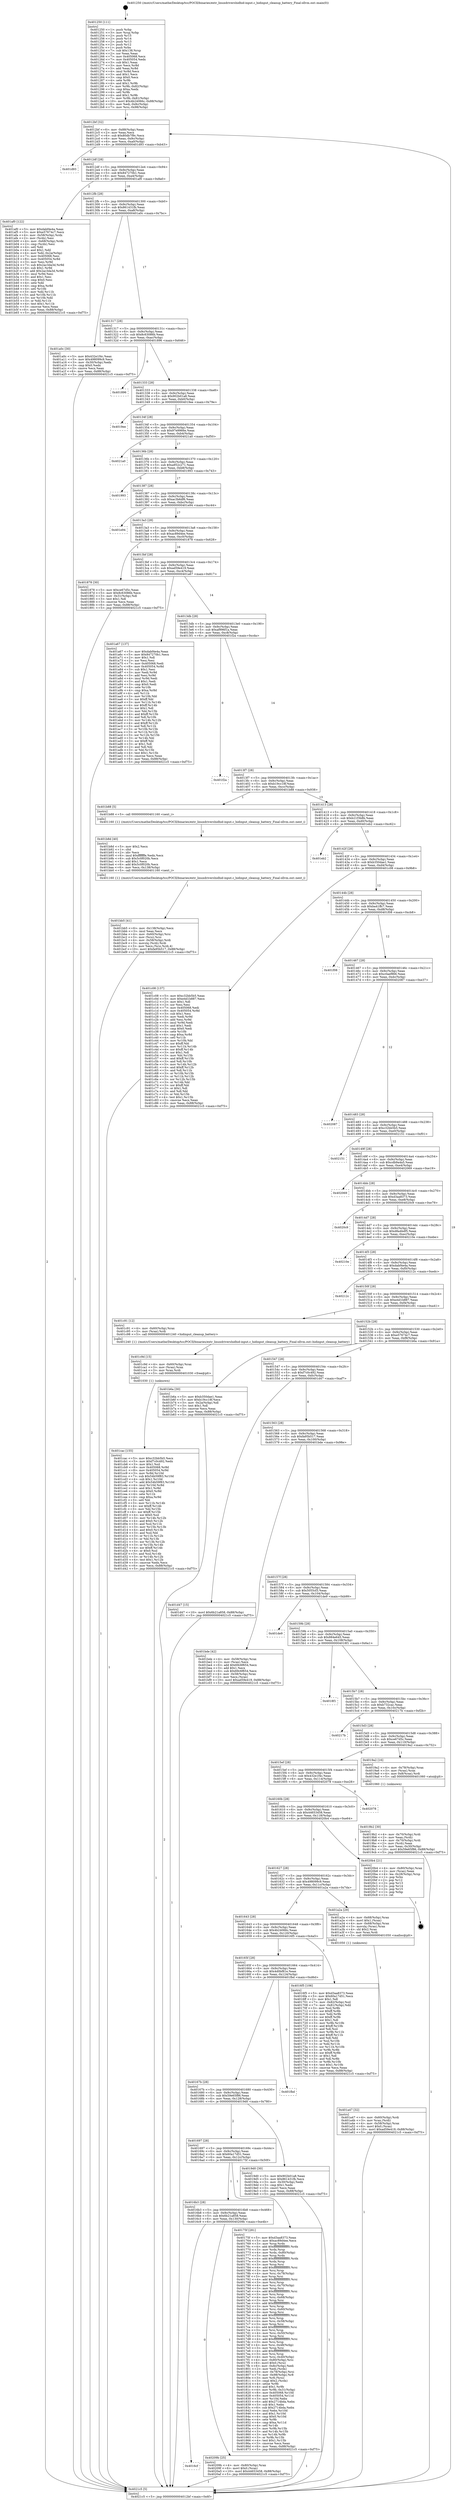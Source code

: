digraph "0x401250" {
  label = "0x401250 (/mnt/c/Users/mathe/Desktop/tcc/POCII/binaries/extr_linuxdrivershidhid-input.c_hidinput_cleanup_battery_Final-ollvm.out::main(0))"
  labelloc = "t"
  node[shape=record]

  Entry [label="",width=0.3,height=0.3,shape=circle,fillcolor=black,style=filled]
  "0x4012bf" [label="{
     0x4012bf [32]\l
     | [instrs]\l
     &nbsp;&nbsp;0x4012bf \<+6\>: mov -0x88(%rbp),%eax\l
     &nbsp;&nbsp;0x4012c5 \<+2\>: mov %eax,%ecx\l
     &nbsp;&nbsp;0x4012c7 \<+6\>: sub $0x80db7f9c,%ecx\l
     &nbsp;&nbsp;0x4012cd \<+6\>: mov %eax,-0x9c(%rbp)\l
     &nbsp;&nbsp;0x4012d3 \<+6\>: mov %ecx,-0xa0(%rbp)\l
     &nbsp;&nbsp;0x4012d9 \<+6\>: je 0000000000401d93 \<main+0xb43\>\l
  }"]
  "0x401d93" [label="{
     0x401d93\l
  }", style=dashed]
  "0x4012df" [label="{
     0x4012df [28]\l
     | [instrs]\l
     &nbsp;&nbsp;0x4012df \<+5\>: jmp 00000000004012e4 \<main+0x94\>\l
     &nbsp;&nbsp;0x4012e4 \<+6\>: mov -0x9c(%rbp),%eax\l
     &nbsp;&nbsp;0x4012ea \<+5\>: sub $0x847270b1,%eax\l
     &nbsp;&nbsp;0x4012ef \<+6\>: mov %eax,-0xa4(%rbp)\l
     &nbsp;&nbsp;0x4012f5 \<+6\>: je 0000000000401af0 \<main+0x8a0\>\l
  }"]
  Exit [label="",width=0.3,height=0.3,shape=circle,fillcolor=black,style=filled,peripheries=2]
  "0x401af0" [label="{
     0x401af0 [122]\l
     | [instrs]\l
     &nbsp;&nbsp;0x401af0 \<+5\>: mov $0xdabf4e4a,%eax\l
     &nbsp;&nbsp;0x401af5 \<+5\>: mov $0xe57674c7,%ecx\l
     &nbsp;&nbsp;0x401afa \<+4\>: mov -0x58(%rbp),%rdx\l
     &nbsp;&nbsp;0x401afe \<+2\>: mov (%rdx),%esi\l
     &nbsp;&nbsp;0x401b00 \<+4\>: mov -0x68(%rbp),%rdx\l
     &nbsp;&nbsp;0x401b04 \<+2\>: cmp (%rdx),%esi\l
     &nbsp;&nbsp;0x401b06 \<+4\>: setl %dil\l
     &nbsp;&nbsp;0x401b0a \<+4\>: and $0x1,%dil\l
     &nbsp;&nbsp;0x401b0e \<+4\>: mov %dil,-0x2a(%rbp)\l
     &nbsp;&nbsp;0x401b12 \<+7\>: mov 0x405068,%esi\l
     &nbsp;&nbsp;0x401b19 \<+8\>: mov 0x405054,%r8d\l
     &nbsp;&nbsp;0x401b21 \<+3\>: mov %esi,%r9d\l
     &nbsp;&nbsp;0x401b24 \<+7\>: sub $0x2ac3da3d,%r9d\l
     &nbsp;&nbsp;0x401b2b \<+4\>: sub $0x1,%r9d\l
     &nbsp;&nbsp;0x401b2f \<+7\>: add $0x2ac3da3d,%r9d\l
     &nbsp;&nbsp;0x401b36 \<+4\>: imul %r9d,%esi\l
     &nbsp;&nbsp;0x401b3a \<+3\>: and $0x1,%esi\l
     &nbsp;&nbsp;0x401b3d \<+3\>: cmp $0x0,%esi\l
     &nbsp;&nbsp;0x401b40 \<+4\>: sete %dil\l
     &nbsp;&nbsp;0x401b44 \<+4\>: cmp $0xa,%r8d\l
     &nbsp;&nbsp;0x401b48 \<+4\>: setl %r10b\l
     &nbsp;&nbsp;0x401b4c \<+3\>: mov %dil,%r11b\l
     &nbsp;&nbsp;0x401b4f \<+3\>: and %r10b,%r11b\l
     &nbsp;&nbsp;0x401b52 \<+3\>: xor %r10b,%dil\l
     &nbsp;&nbsp;0x401b55 \<+3\>: or %dil,%r11b\l
     &nbsp;&nbsp;0x401b58 \<+4\>: test $0x1,%r11b\l
     &nbsp;&nbsp;0x401b5c \<+3\>: cmovne %ecx,%eax\l
     &nbsp;&nbsp;0x401b5f \<+6\>: mov %eax,-0x88(%rbp)\l
     &nbsp;&nbsp;0x401b65 \<+5\>: jmp 00000000004021c5 \<main+0xf75\>\l
  }"]
  "0x4012fb" [label="{
     0x4012fb [28]\l
     | [instrs]\l
     &nbsp;&nbsp;0x4012fb \<+5\>: jmp 0000000000401300 \<main+0xb0\>\l
     &nbsp;&nbsp;0x401300 \<+6\>: mov -0x9c(%rbp),%eax\l
     &nbsp;&nbsp;0x401306 \<+5\>: sub $0x861431fb,%eax\l
     &nbsp;&nbsp;0x40130b \<+6\>: mov %eax,-0xa8(%rbp)\l
     &nbsp;&nbsp;0x401311 \<+6\>: je 0000000000401a0c \<main+0x7bc\>\l
  }"]
  "0x4016cf" [label="{
     0x4016cf\l
  }", style=dashed]
  "0x401a0c" [label="{
     0x401a0c [30]\l
     | [instrs]\l
     &nbsp;&nbsp;0x401a0c \<+5\>: mov $0x432e1f4c,%eax\l
     &nbsp;&nbsp;0x401a11 \<+5\>: mov $0x498099c9,%ecx\l
     &nbsp;&nbsp;0x401a16 \<+3\>: mov -0x30(%rbp),%edx\l
     &nbsp;&nbsp;0x401a19 \<+3\>: cmp $0x0,%edx\l
     &nbsp;&nbsp;0x401a1c \<+3\>: cmove %ecx,%eax\l
     &nbsp;&nbsp;0x401a1f \<+6\>: mov %eax,-0x88(%rbp)\l
     &nbsp;&nbsp;0x401a25 \<+5\>: jmp 00000000004021c5 \<main+0xf75\>\l
  }"]
  "0x401317" [label="{
     0x401317 [28]\l
     | [instrs]\l
     &nbsp;&nbsp;0x401317 \<+5\>: jmp 000000000040131c \<main+0xcc\>\l
     &nbsp;&nbsp;0x40131c \<+6\>: mov -0x9c(%rbp),%eax\l
     &nbsp;&nbsp;0x401322 \<+5\>: sub $0x8c63086b,%eax\l
     &nbsp;&nbsp;0x401327 \<+6\>: mov %eax,-0xac(%rbp)\l
     &nbsp;&nbsp;0x40132d \<+6\>: je 0000000000401896 \<main+0x646\>\l
  }"]
  "0x40209b" [label="{
     0x40209b [25]\l
     | [instrs]\l
     &nbsp;&nbsp;0x40209b \<+4\>: mov -0x80(%rbp),%rax\l
     &nbsp;&nbsp;0x40209f \<+6\>: movl $0x0,(%rax)\l
     &nbsp;&nbsp;0x4020a5 \<+10\>: movl $0x44653458,-0x88(%rbp)\l
     &nbsp;&nbsp;0x4020af \<+5\>: jmp 00000000004021c5 \<main+0xf75\>\l
  }"]
  "0x401896" [label="{
     0x401896\l
  }", style=dashed]
  "0x401333" [label="{
     0x401333 [28]\l
     | [instrs]\l
     &nbsp;&nbsp;0x401333 \<+5\>: jmp 0000000000401338 \<main+0xe8\>\l
     &nbsp;&nbsp;0x401338 \<+6\>: mov -0x9c(%rbp),%eax\l
     &nbsp;&nbsp;0x40133e \<+5\>: sub $0x902b01a8,%eax\l
     &nbsp;&nbsp;0x401343 \<+6\>: mov %eax,-0xb0(%rbp)\l
     &nbsp;&nbsp;0x401349 \<+6\>: je 00000000004019ee \<main+0x79e\>\l
  }"]
  "0x401cac" [label="{
     0x401cac [155]\l
     | [instrs]\l
     &nbsp;&nbsp;0x401cac \<+5\>: mov $0xc32bb5b5,%ecx\l
     &nbsp;&nbsp;0x401cb1 \<+5\>: mov $0xf7c0c492,%edx\l
     &nbsp;&nbsp;0x401cb6 \<+3\>: mov $0x1,%sil\l
     &nbsp;&nbsp;0x401cb9 \<+8\>: mov 0x405068,%r8d\l
     &nbsp;&nbsp;0x401cc1 \<+8\>: mov 0x405054,%r9d\l
     &nbsp;&nbsp;0x401cc9 \<+3\>: mov %r8d,%r10d\l
     &nbsp;&nbsp;0x401ccc \<+7\>: sub $0x54b59f83,%r10d\l
     &nbsp;&nbsp;0x401cd3 \<+4\>: sub $0x1,%r10d\l
     &nbsp;&nbsp;0x401cd7 \<+7\>: add $0x54b59f83,%r10d\l
     &nbsp;&nbsp;0x401cde \<+4\>: imul %r10d,%r8d\l
     &nbsp;&nbsp;0x401ce2 \<+4\>: and $0x1,%r8d\l
     &nbsp;&nbsp;0x401ce6 \<+4\>: cmp $0x0,%r8d\l
     &nbsp;&nbsp;0x401cea \<+4\>: sete %r11b\l
     &nbsp;&nbsp;0x401cee \<+4\>: cmp $0xa,%r9d\l
     &nbsp;&nbsp;0x401cf2 \<+3\>: setl %bl\l
     &nbsp;&nbsp;0x401cf5 \<+3\>: mov %r11b,%r14b\l
     &nbsp;&nbsp;0x401cf8 \<+4\>: xor $0xff,%r14b\l
     &nbsp;&nbsp;0x401cfc \<+3\>: mov %bl,%r15b\l
     &nbsp;&nbsp;0x401cff \<+4\>: xor $0xff,%r15b\l
     &nbsp;&nbsp;0x401d03 \<+4\>: xor $0x0,%sil\l
     &nbsp;&nbsp;0x401d07 \<+3\>: mov %r14b,%r12b\l
     &nbsp;&nbsp;0x401d0a \<+4\>: and $0x0,%r12b\l
     &nbsp;&nbsp;0x401d0e \<+3\>: and %sil,%r11b\l
     &nbsp;&nbsp;0x401d11 \<+3\>: mov %r15b,%r13b\l
     &nbsp;&nbsp;0x401d14 \<+4\>: and $0x0,%r13b\l
     &nbsp;&nbsp;0x401d18 \<+3\>: and %sil,%bl\l
     &nbsp;&nbsp;0x401d1b \<+3\>: or %r11b,%r12b\l
     &nbsp;&nbsp;0x401d1e \<+3\>: or %bl,%r13b\l
     &nbsp;&nbsp;0x401d21 \<+3\>: xor %r13b,%r12b\l
     &nbsp;&nbsp;0x401d24 \<+3\>: or %r15b,%r14b\l
     &nbsp;&nbsp;0x401d27 \<+4\>: xor $0xff,%r14b\l
     &nbsp;&nbsp;0x401d2b \<+4\>: or $0x0,%sil\l
     &nbsp;&nbsp;0x401d2f \<+3\>: and %sil,%r14b\l
     &nbsp;&nbsp;0x401d32 \<+3\>: or %r14b,%r12b\l
     &nbsp;&nbsp;0x401d35 \<+4\>: test $0x1,%r12b\l
     &nbsp;&nbsp;0x401d39 \<+3\>: cmovne %edx,%ecx\l
     &nbsp;&nbsp;0x401d3c \<+6\>: mov %ecx,-0x88(%rbp)\l
     &nbsp;&nbsp;0x401d42 \<+5\>: jmp 00000000004021c5 \<main+0xf75\>\l
  }"]
  "0x4019ee" [label="{
     0x4019ee\l
  }", style=dashed]
  "0x40134f" [label="{
     0x40134f [28]\l
     | [instrs]\l
     &nbsp;&nbsp;0x40134f \<+5\>: jmp 0000000000401354 \<main+0x104\>\l
     &nbsp;&nbsp;0x401354 \<+6\>: mov -0x9c(%rbp),%eax\l
     &nbsp;&nbsp;0x40135a \<+5\>: sub $0x97e9966e,%eax\l
     &nbsp;&nbsp;0x40135f \<+6\>: mov %eax,-0xb4(%rbp)\l
     &nbsp;&nbsp;0x401365 \<+6\>: je 00000000004021a0 \<main+0xf50\>\l
  }"]
  "0x401c9d" [label="{
     0x401c9d [15]\l
     | [instrs]\l
     &nbsp;&nbsp;0x401c9d \<+4\>: mov -0x60(%rbp),%rax\l
     &nbsp;&nbsp;0x401ca1 \<+3\>: mov (%rax),%rax\l
     &nbsp;&nbsp;0x401ca4 \<+3\>: mov %rax,%rdi\l
     &nbsp;&nbsp;0x401ca7 \<+5\>: call 0000000000401030 \<free@plt\>\l
     | [calls]\l
     &nbsp;&nbsp;0x401030 \{1\} (unknown)\l
  }"]
  "0x4021a0" [label="{
     0x4021a0\l
  }", style=dashed]
  "0x40136b" [label="{
     0x40136b [28]\l
     | [instrs]\l
     &nbsp;&nbsp;0x40136b \<+5\>: jmp 0000000000401370 \<main+0x120\>\l
     &nbsp;&nbsp;0x401370 \<+6\>: mov -0x9c(%rbp),%eax\l
     &nbsp;&nbsp;0x401376 \<+5\>: sub $0xa952c271,%eax\l
     &nbsp;&nbsp;0x40137b \<+6\>: mov %eax,-0xb8(%rbp)\l
     &nbsp;&nbsp;0x401381 \<+6\>: je 0000000000401993 \<main+0x743\>\l
  }"]
  "0x401bb5" [label="{
     0x401bb5 [41]\l
     | [instrs]\l
     &nbsp;&nbsp;0x401bb5 \<+6\>: mov -0x138(%rbp),%ecx\l
     &nbsp;&nbsp;0x401bbb \<+3\>: imul %eax,%ecx\l
     &nbsp;&nbsp;0x401bbe \<+4\>: mov -0x60(%rbp),%rsi\l
     &nbsp;&nbsp;0x401bc2 \<+3\>: mov (%rsi),%rsi\l
     &nbsp;&nbsp;0x401bc5 \<+4\>: mov -0x58(%rbp),%rdi\l
     &nbsp;&nbsp;0x401bc9 \<+3\>: movslq (%rdi),%rdi\l
     &nbsp;&nbsp;0x401bcc \<+3\>: mov %ecx,(%rsi,%rdi,4)\l
     &nbsp;&nbsp;0x401bcf \<+10\>: movl $0xfa95b517,-0x88(%rbp)\l
     &nbsp;&nbsp;0x401bd9 \<+5\>: jmp 00000000004021c5 \<main+0xf75\>\l
  }"]
  "0x401993" [label="{
     0x401993\l
  }", style=dashed]
  "0x401387" [label="{
     0x401387 [28]\l
     | [instrs]\l
     &nbsp;&nbsp;0x401387 \<+5\>: jmp 000000000040138c \<main+0x13c\>\l
     &nbsp;&nbsp;0x40138c \<+6\>: mov -0x9c(%rbp),%eax\l
     &nbsp;&nbsp;0x401392 \<+5\>: sub $0xac3b6df6,%eax\l
     &nbsp;&nbsp;0x401397 \<+6\>: mov %eax,-0xbc(%rbp)\l
     &nbsp;&nbsp;0x40139d \<+6\>: je 0000000000401e94 \<main+0xc44\>\l
  }"]
  "0x401b8d" [label="{
     0x401b8d [40]\l
     | [instrs]\l
     &nbsp;&nbsp;0x401b8d \<+5\>: mov $0x2,%ecx\l
     &nbsp;&nbsp;0x401b92 \<+1\>: cltd\l
     &nbsp;&nbsp;0x401b93 \<+2\>: idiv %ecx\l
     &nbsp;&nbsp;0x401b95 \<+6\>: imul $0xfffffffe,%edx,%ecx\l
     &nbsp;&nbsp;0x401b9b \<+6\>: sub $0x5c0f020b,%ecx\l
     &nbsp;&nbsp;0x401ba1 \<+3\>: add $0x1,%ecx\l
     &nbsp;&nbsp;0x401ba4 \<+6\>: add $0x5c0f020b,%ecx\l
     &nbsp;&nbsp;0x401baa \<+6\>: mov %ecx,-0x138(%rbp)\l
     &nbsp;&nbsp;0x401bb0 \<+5\>: call 0000000000401160 \<next_i\>\l
     | [calls]\l
     &nbsp;&nbsp;0x401160 \{1\} (/mnt/c/Users/mathe/Desktop/tcc/POCII/binaries/extr_linuxdrivershidhid-input.c_hidinput_cleanup_battery_Final-ollvm.out::next_i)\l
  }"]
  "0x401e94" [label="{
     0x401e94\l
  }", style=dashed]
  "0x4013a3" [label="{
     0x4013a3 [28]\l
     | [instrs]\l
     &nbsp;&nbsp;0x4013a3 \<+5\>: jmp 00000000004013a8 \<main+0x158\>\l
     &nbsp;&nbsp;0x4013a8 \<+6\>: mov -0x9c(%rbp),%eax\l
     &nbsp;&nbsp;0x4013ae \<+5\>: sub $0xac89d4ee,%eax\l
     &nbsp;&nbsp;0x4013b3 \<+6\>: mov %eax,-0xc0(%rbp)\l
     &nbsp;&nbsp;0x4013b9 \<+6\>: je 0000000000401878 \<main+0x628\>\l
  }"]
  "0x401a47" [label="{
     0x401a47 [32]\l
     | [instrs]\l
     &nbsp;&nbsp;0x401a47 \<+4\>: mov -0x60(%rbp),%rdi\l
     &nbsp;&nbsp;0x401a4b \<+3\>: mov %rax,(%rdi)\l
     &nbsp;&nbsp;0x401a4e \<+4\>: mov -0x58(%rbp),%rax\l
     &nbsp;&nbsp;0x401a52 \<+6\>: movl $0x0,(%rax)\l
     &nbsp;&nbsp;0x401a58 \<+10\>: movl $0xad59e419,-0x88(%rbp)\l
     &nbsp;&nbsp;0x401a62 \<+5\>: jmp 00000000004021c5 \<main+0xf75\>\l
  }"]
  "0x401878" [label="{
     0x401878 [30]\l
     | [instrs]\l
     &nbsp;&nbsp;0x401878 \<+5\>: mov $0xce67d5c,%eax\l
     &nbsp;&nbsp;0x40187d \<+5\>: mov $0x8c63086b,%ecx\l
     &nbsp;&nbsp;0x401882 \<+3\>: mov -0x31(%rbp),%dl\l
     &nbsp;&nbsp;0x401885 \<+3\>: test $0x1,%dl\l
     &nbsp;&nbsp;0x401888 \<+3\>: cmovne %ecx,%eax\l
     &nbsp;&nbsp;0x40188b \<+6\>: mov %eax,-0x88(%rbp)\l
     &nbsp;&nbsp;0x401891 \<+5\>: jmp 00000000004021c5 \<main+0xf75\>\l
  }"]
  "0x4013bf" [label="{
     0x4013bf [28]\l
     | [instrs]\l
     &nbsp;&nbsp;0x4013bf \<+5\>: jmp 00000000004013c4 \<main+0x174\>\l
     &nbsp;&nbsp;0x4013c4 \<+6\>: mov -0x9c(%rbp),%eax\l
     &nbsp;&nbsp;0x4013ca \<+5\>: sub $0xad59e419,%eax\l
     &nbsp;&nbsp;0x4013cf \<+6\>: mov %eax,-0xc4(%rbp)\l
     &nbsp;&nbsp;0x4013d5 \<+6\>: je 0000000000401a67 \<main+0x817\>\l
  }"]
  "0x4019b2" [label="{
     0x4019b2 [30]\l
     | [instrs]\l
     &nbsp;&nbsp;0x4019b2 \<+4\>: mov -0x70(%rbp),%rdi\l
     &nbsp;&nbsp;0x4019b6 \<+2\>: mov %eax,(%rdi)\l
     &nbsp;&nbsp;0x4019b8 \<+4\>: mov -0x70(%rbp),%rdi\l
     &nbsp;&nbsp;0x4019bc \<+2\>: mov (%rdi),%eax\l
     &nbsp;&nbsp;0x4019be \<+3\>: mov %eax,-0x30(%rbp)\l
     &nbsp;&nbsp;0x4019c1 \<+10\>: movl $0x59e65f86,-0x88(%rbp)\l
     &nbsp;&nbsp;0x4019cb \<+5\>: jmp 00000000004021c5 \<main+0xf75\>\l
  }"]
  "0x401a67" [label="{
     0x401a67 [137]\l
     | [instrs]\l
     &nbsp;&nbsp;0x401a67 \<+5\>: mov $0xdabf4e4a,%eax\l
     &nbsp;&nbsp;0x401a6c \<+5\>: mov $0x847270b1,%ecx\l
     &nbsp;&nbsp;0x401a71 \<+2\>: mov $0x1,%dl\l
     &nbsp;&nbsp;0x401a73 \<+2\>: xor %esi,%esi\l
     &nbsp;&nbsp;0x401a75 \<+7\>: mov 0x405068,%edi\l
     &nbsp;&nbsp;0x401a7c \<+8\>: mov 0x405054,%r8d\l
     &nbsp;&nbsp;0x401a84 \<+3\>: sub $0x1,%esi\l
     &nbsp;&nbsp;0x401a87 \<+3\>: mov %edi,%r9d\l
     &nbsp;&nbsp;0x401a8a \<+3\>: add %esi,%r9d\l
     &nbsp;&nbsp;0x401a8d \<+4\>: imul %r9d,%edi\l
     &nbsp;&nbsp;0x401a91 \<+3\>: and $0x1,%edi\l
     &nbsp;&nbsp;0x401a94 \<+3\>: cmp $0x0,%edi\l
     &nbsp;&nbsp;0x401a97 \<+4\>: sete %r10b\l
     &nbsp;&nbsp;0x401a9b \<+4\>: cmp $0xa,%r8d\l
     &nbsp;&nbsp;0x401a9f \<+4\>: setl %r11b\l
     &nbsp;&nbsp;0x401aa3 \<+3\>: mov %r10b,%bl\l
     &nbsp;&nbsp;0x401aa6 \<+3\>: xor $0xff,%bl\l
     &nbsp;&nbsp;0x401aa9 \<+3\>: mov %r11b,%r14b\l
     &nbsp;&nbsp;0x401aac \<+4\>: xor $0xff,%r14b\l
     &nbsp;&nbsp;0x401ab0 \<+3\>: xor $0x1,%dl\l
     &nbsp;&nbsp;0x401ab3 \<+3\>: mov %bl,%r15b\l
     &nbsp;&nbsp;0x401ab6 \<+4\>: and $0xff,%r15b\l
     &nbsp;&nbsp;0x401aba \<+3\>: and %dl,%r10b\l
     &nbsp;&nbsp;0x401abd \<+3\>: mov %r14b,%r12b\l
     &nbsp;&nbsp;0x401ac0 \<+4\>: and $0xff,%r12b\l
     &nbsp;&nbsp;0x401ac4 \<+3\>: and %dl,%r11b\l
     &nbsp;&nbsp;0x401ac7 \<+3\>: or %r10b,%r15b\l
     &nbsp;&nbsp;0x401aca \<+3\>: or %r11b,%r12b\l
     &nbsp;&nbsp;0x401acd \<+3\>: xor %r12b,%r15b\l
     &nbsp;&nbsp;0x401ad0 \<+3\>: or %r14b,%bl\l
     &nbsp;&nbsp;0x401ad3 \<+3\>: xor $0xff,%bl\l
     &nbsp;&nbsp;0x401ad6 \<+3\>: or $0x1,%dl\l
     &nbsp;&nbsp;0x401ad9 \<+2\>: and %dl,%bl\l
     &nbsp;&nbsp;0x401adb \<+3\>: or %bl,%r15b\l
     &nbsp;&nbsp;0x401ade \<+4\>: test $0x1,%r15b\l
     &nbsp;&nbsp;0x401ae2 \<+3\>: cmovne %ecx,%eax\l
     &nbsp;&nbsp;0x401ae5 \<+6\>: mov %eax,-0x88(%rbp)\l
     &nbsp;&nbsp;0x401aeb \<+5\>: jmp 00000000004021c5 \<main+0xf75\>\l
  }"]
  "0x4013db" [label="{
     0x4013db [28]\l
     | [instrs]\l
     &nbsp;&nbsp;0x4013db \<+5\>: jmp 00000000004013e0 \<main+0x190\>\l
     &nbsp;&nbsp;0x4013e0 \<+6\>: mov -0x9c(%rbp),%eax\l
     &nbsp;&nbsp;0x4013e6 \<+5\>: sub $0xaf996f1a,%eax\l
     &nbsp;&nbsp;0x4013eb \<+6\>: mov %eax,-0xc8(%rbp)\l
     &nbsp;&nbsp;0x4013f1 \<+6\>: je 0000000000401f2a \<main+0xcda\>\l
  }"]
  "0x4016b3" [label="{
     0x4016b3 [28]\l
     | [instrs]\l
     &nbsp;&nbsp;0x4016b3 \<+5\>: jmp 00000000004016b8 \<main+0x468\>\l
     &nbsp;&nbsp;0x4016b8 \<+6\>: mov -0x9c(%rbp),%eax\l
     &nbsp;&nbsp;0x4016be \<+5\>: sub $0x6b21a858,%eax\l
     &nbsp;&nbsp;0x4016c3 \<+6\>: mov %eax,-0x130(%rbp)\l
     &nbsp;&nbsp;0x4016c9 \<+6\>: je 000000000040209b \<main+0xe4b\>\l
  }"]
  "0x401f2a" [label="{
     0x401f2a\l
  }", style=dashed]
  "0x4013f7" [label="{
     0x4013f7 [28]\l
     | [instrs]\l
     &nbsp;&nbsp;0x4013f7 \<+5\>: jmp 00000000004013fc \<main+0x1ac\>\l
     &nbsp;&nbsp;0x4013fc \<+6\>: mov -0x9c(%rbp),%eax\l
     &nbsp;&nbsp;0x401402 \<+5\>: sub $0xb19cc18f,%eax\l
     &nbsp;&nbsp;0x401407 \<+6\>: mov %eax,-0xcc(%rbp)\l
     &nbsp;&nbsp;0x40140d \<+6\>: je 0000000000401b88 \<main+0x938\>\l
  }"]
  "0x40175f" [label="{
     0x40175f [281]\l
     | [instrs]\l
     &nbsp;&nbsp;0x40175f \<+5\>: mov $0xd3aa8373,%eax\l
     &nbsp;&nbsp;0x401764 \<+5\>: mov $0xac89d4ee,%ecx\l
     &nbsp;&nbsp;0x401769 \<+3\>: mov %rsp,%rdx\l
     &nbsp;&nbsp;0x40176c \<+4\>: add $0xfffffffffffffff0,%rdx\l
     &nbsp;&nbsp;0x401770 \<+3\>: mov %rdx,%rsp\l
     &nbsp;&nbsp;0x401773 \<+4\>: mov %rdx,-0x80(%rbp)\l
     &nbsp;&nbsp;0x401777 \<+3\>: mov %rsp,%rdx\l
     &nbsp;&nbsp;0x40177a \<+4\>: add $0xfffffffffffffff0,%rdx\l
     &nbsp;&nbsp;0x40177e \<+3\>: mov %rdx,%rsp\l
     &nbsp;&nbsp;0x401781 \<+3\>: mov %rsp,%rsi\l
     &nbsp;&nbsp;0x401784 \<+4\>: add $0xfffffffffffffff0,%rsi\l
     &nbsp;&nbsp;0x401788 \<+3\>: mov %rsi,%rsp\l
     &nbsp;&nbsp;0x40178b \<+4\>: mov %rsi,-0x78(%rbp)\l
     &nbsp;&nbsp;0x40178f \<+3\>: mov %rsp,%rsi\l
     &nbsp;&nbsp;0x401792 \<+4\>: add $0xfffffffffffffff0,%rsi\l
     &nbsp;&nbsp;0x401796 \<+3\>: mov %rsi,%rsp\l
     &nbsp;&nbsp;0x401799 \<+4\>: mov %rsi,-0x70(%rbp)\l
     &nbsp;&nbsp;0x40179d \<+3\>: mov %rsp,%rsi\l
     &nbsp;&nbsp;0x4017a0 \<+4\>: add $0xfffffffffffffff0,%rsi\l
     &nbsp;&nbsp;0x4017a4 \<+3\>: mov %rsi,%rsp\l
     &nbsp;&nbsp;0x4017a7 \<+4\>: mov %rsi,-0x68(%rbp)\l
     &nbsp;&nbsp;0x4017ab \<+3\>: mov %rsp,%rsi\l
     &nbsp;&nbsp;0x4017ae \<+4\>: add $0xfffffffffffffff0,%rsi\l
     &nbsp;&nbsp;0x4017b2 \<+3\>: mov %rsi,%rsp\l
     &nbsp;&nbsp;0x4017b5 \<+4\>: mov %rsi,-0x60(%rbp)\l
     &nbsp;&nbsp;0x4017b9 \<+3\>: mov %rsp,%rsi\l
     &nbsp;&nbsp;0x4017bc \<+4\>: add $0xfffffffffffffff0,%rsi\l
     &nbsp;&nbsp;0x4017c0 \<+3\>: mov %rsi,%rsp\l
     &nbsp;&nbsp;0x4017c3 \<+4\>: mov %rsi,-0x58(%rbp)\l
     &nbsp;&nbsp;0x4017c7 \<+3\>: mov %rsp,%rsi\l
     &nbsp;&nbsp;0x4017ca \<+4\>: add $0xfffffffffffffff0,%rsi\l
     &nbsp;&nbsp;0x4017ce \<+3\>: mov %rsi,%rsp\l
     &nbsp;&nbsp;0x4017d1 \<+4\>: mov %rsi,-0x50(%rbp)\l
     &nbsp;&nbsp;0x4017d5 \<+3\>: mov %rsp,%rsi\l
     &nbsp;&nbsp;0x4017d8 \<+4\>: add $0xfffffffffffffff0,%rsi\l
     &nbsp;&nbsp;0x4017dc \<+3\>: mov %rsi,%rsp\l
     &nbsp;&nbsp;0x4017df \<+4\>: mov %rsi,-0x48(%rbp)\l
     &nbsp;&nbsp;0x4017e3 \<+3\>: mov %rsp,%rsi\l
     &nbsp;&nbsp;0x4017e6 \<+4\>: add $0xfffffffffffffff0,%rsi\l
     &nbsp;&nbsp;0x4017ea \<+3\>: mov %rsi,%rsp\l
     &nbsp;&nbsp;0x4017ed \<+4\>: mov %rsi,-0x40(%rbp)\l
     &nbsp;&nbsp;0x4017f1 \<+4\>: mov -0x80(%rbp),%rsi\l
     &nbsp;&nbsp;0x4017f5 \<+6\>: movl $0x0,(%rsi)\l
     &nbsp;&nbsp;0x4017fb \<+6\>: mov -0x8c(%rbp),%edi\l
     &nbsp;&nbsp;0x401801 \<+2\>: mov %edi,(%rdx)\l
     &nbsp;&nbsp;0x401803 \<+4\>: mov -0x78(%rbp),%rsi\l
     &nbsp;&nbsp;0x401807 \<+7\>: mov -0x98(%rbp),%r8\l
     &nbsp;&nbsp;0x40180e \<+3\>: mov %r8,(%rsi)\l
     &nbsp;&nbsp;0x401811 \<+3\>: cmpl $0x2,(%rdx)\l
     &nbsp;&nbsp;0x401814 \<+4\>: setne %r9b\l
     &nbsp;&nbsp;0x401818 \<+4\>: and $0x1,%r9b\l
     &nbsp;&nbsp;0x40181c \<+4\>: mov %r9b,-0x31(%rbp)\l
     &nbsp;&nbsp;0x401820 \<+8\>: mov 0x405068,%r10d\l
     &nbsp;&nbsp;0x401828 \<+8\>: mov 0x405054,%r11d\l
     &nbsp;&nbsp;0x401830 \<+3\>: mov %r10d,%ebx\l
     &nbsp;&nbsp;0x401833 \<+6\>: add $0x2714bda,%ebx\l
     &nbsp;&nbsp;0x401839 \<+3\>: sub $0x1,%ebx\l
     &nbsp;&nbsp;0x40183c \<+6\>: sub $0x2714bda,%ebx\l
     &nbsp;&nbsp;0x401842 \<+4\>: imul %ebx,%r10d\l
     &nbsp;&nbsp;0x401846 \<+4\>: and $0x1,%r10d\l
     &nbsp;&nbsp;0x40184a \<+4\>: cmp $0x0,%r10d\l
     &nbsp;&nbsp;0x40184e \<+4\>: sete %r9b\l
     &nbsp;&nbsp;0x401852 \<+4\>: cmp $0xa,%r11d\l
     &nbsp;&nbsp;0x401856 \<+4\>: setl %r14b\l
     &nbsp;&nbsp;0x40185a \<+3\>: mov %r9b,%r15b\l
     &nbsp;&nbsp;0x40185d \<+3\>: and %r14b,%r15b\l
     &nbsp;&nbsp;0x401860 \<+3\>: xor %r14b,%r9b\l
     &nbsp;&nbsp;0x401863 \<+3\>: or %r9b,%r15b\l
     &nbsp;&nbsp;0x401866 \<+4\>: test $0x1,%r15b\l
     &nbsp;&nbsp;0x40186a \<+3\>: cmovne %ecx,%eax\l
     &nbsp;&nbsp;0x40186d \<+6\>: mov %eax,-0x88(%rbp)\l
     &nbsp;&nbsp;0x401873 \<+5\>: jmp 00000000004021c5 \<main+0xf75\>\l
  }"]
  "0x401b88" [label="{
     0x401b88 [5]\l
     | [instrs]\l
     &nbsp;&nbsp;0x401b88 \<+5\>: call 0000000000401160 \<next_i\>\l
     | [calls]\l
     &nbsp;&nbsp;0x401160 \{1\} (/mnt/c/Users/mathe/Desktop/tcc/POCII/binaries/extr_linuxdrivershidhid-input.c_hidinput_cleanup_battery_Final-ollvm.out::next_i)\l
  }"]
  "0x401413" [label="{
     0x401413 [28]\l
     | [instrs]\l
     &nbsp;&nbsp;0x401413 \<+5\>: jmp 0000000000401418 \<main+0x1c8\>\l
     &nbsp;&nbsp;0x401418 \<+6\>: mov -0x9c(%rbp),%eax\l
     &nbsp;&nbsp;0x40141e \<+5\>: sub $0xb21f3b8b,%eax\l
     &nbsp;&nbsp;0x401423 \<+6\>: mov %eax,-0xd0(%rbp)\l
     &nbsp;&nbsp;0x401429 \<+6\>: je 0000000000401eb2 \<main+0xc62\>\l
  }"]
  "0x401697" [label="{
     0x401697 [28]\l
     | [instrs]\l
     &nbsp;&nbsp;0x401697 \<+5\>: jmp 000000000040169c \<main+0x44c\>\l
     &nbsp;&nbsp;0x40169c \<+6\>: mov -0x9c(%rbp),%eax\l
     &nbsp;&nbsp;0x4016a2 \<+5\>: sub $0x60a17d51,%eax\l
     &nbsp;&nbsp;0x4016a7 \<+6\>: mov %eax,-0x12c(%rbp)\l
     &nbsp;&nbsp;0x4016ad \<+6\>: je 000000000040175f \<main+0x50f\>\l
  }"]
  "0x401eb2" [label="{
     0x401eb2\l
  }", style=dashed]
  "0x40142f" [label="{
     0x40142f [28]\l
     | [instrs]\l
     &nbsp;&nbsp;0x40142f \<+5\>: jmp 0000000000401434 \<main+0x1e4\>\l
     &nbsp;&nbsp;0x401434 \<+6\>: mov -0x9c(%rbp),%eax\l
     &nbsp;&nbsp;0x40143a \<+5\>: sub $0xb350dae1,%eax\l
     &nbsp;&nbsp;0x40143f \<+6\>: mov %eax,-0xd4(%rbp)\l
     &nbsp;&nbsp;0x401445 \<+6\>: je 0000000000401c08 \<main+0x9b8\>\l
  }"]
  "0x4019d0" [label="{
     0x4019d0 [30]\l
     | [instrs]\l
     &nbsp;&nbsp;0x4019d0 \<+5\>: mov $0x902b01a8,%eax\l
     &nbsp;&nbsp;0x4019d5 \<+5\>: mov $0x861431fb,%ecx\l
     &nbsp;&nbsp;0x4019da \<+3\>: mov -0x30(%rbp),%edx\l
     &nbsp;&nbsp;0x4019dd \<+3\>: cmp $0x1,%edx\l
     &nbsp;&nbsp;0x4019e0 \<+3\>: cmovl %ecx,%eax\l
     &nbsp;&nbsp;0x4019e3 \<+6\>: mov %eax,-0x88(%rbp)\l
     &nbsp;&nbsp;0x4019e9 \<+5\>: jmp 00000000004021c5 \<main+0xf75\>\l
  }"]
  "0x401c08" [label="{
     0x401c08 [137]\l
     | [instrs]\l
     &nbsp;&nbsp;0x401c08 \<+5\>: mov $0xc32bb5b5,%eax\l
     &nbsp;&nbsp;0x401c0d \<+5\>: mov $0xe4d1b887,%ecx\l
     &nbsp;&nbsp;0x401c12 \<+2\>: mov $0x1,%dl\l
     &nbsp;&nbsp;0x401c14 \<+2\>: xor %esi,%esi\l
     &nbsp;&nbsp;0x401c16 \<+7\>: mov 0x405068,%edi\l
     &nbsp;&nbsp;0x401c1d \<+8\>: mov 0x405054,%r8d\l
     &nbsp;&nbsp;0x401c25 \<+3\>: sub $0x1,%esi\l
     &nbsp;&nbsp;0x401c28 \<+3\>: mov %edi,%r9d\l
     &nbsp;&nbsp;0x401c2b \<+3\>: add %esi,%r9d\l
     &nbsp;&nbsp;0x401c2e \<+4\>: imul %r9d,%edi\l
     &nbsp;&nbsp;0x401c32 \<+3\>: and $0x1,%edi\l
     &nbsp;&nbsp;0x401c35 \<+3\>: cmp $0x0,%edi\l
     &nbsp;&nbsp;0x401c38 \<+4\>: sete %r10b\l
     &nbsp;&nbsp;0x401c3c \<+4\>: cmp $0xa,%r8d\l
     &nbsp;&nbsp;0x401c40 \<+4\>: setl %r11b\l
     &nbsp;&nbsp;0x401c44 \<+3\>: mov %r10b,%bl\l
     &nbsp;&nbsp;0x401c47 \<+3\>: xor $0xff,%bl\l
     &nbsp;&nbsp;0x401c4a \<+3\>: mov %r11b,%r14b\l
     &nbsp;&nbsp;0x401c4d \<+4\>: xor $0xff,%r14b\l
     &nbsp;&nbsp;0x401c51 \<+3\>: xor $0x1,%dl\l
     &nbsp;&nbsp;0x401c54 \<+3\>: mov %bl,%r15b\l
     &nbsp;&nbsp;0x401c57 \<+4\>: and $0xff,%r15b\l
     &nbsp;&nbsp;0x401c5b \<+3\>: and %dl,%r10b\l
     &nbsp;&nbsp;0x401c5e \<+3\>: mov %r14b,%r12b\l
     &nbsp;&nbsp;0x401c61 \<+4\>: and $0xff,%r12b\l
     &nbsp;&nbsp;0x401c65 \<+3\>: and %dl,%r11b\l
     &nbsp;&nbsp;0x401c68 \<+3\>: or %r10b,%r15b\l
     &nbsp;&nbsp;0x401c6b \<+3\>: or %r11b,%r12b\l
     &nbsp;&nbsp;0x401c6e \<+3\>: xor %r12b,%r15b\l
     &nbsp;&nbsp;0x401c71 \<+3\>: or %r14b,%bl\l
     &nbsp;&nbsp;0x401c74 \<+3\>: xor $0xff,%bl\l
     &nbsp;&nbsp;0x401c77 \<+3\>: or $0x1,%dl\l
     &nbsp;&nbsp;0x401c7a \<+2\>: and %dl,%bl\l
     &nbsp;&nbsp;0x401c7c \<+3\>: or %bl,%r15b\l
     &nbsp;&nbsp;0x401c7f \<+4\>: test $0x1,%r15b\l
     &nbsp;&nbsp;0x401c83 \<+3\>: cmovne %ecx,%eax\l
     &nbsp;&nbsp;0x401c86 \<+6\>: mov %eax,-0x88(%rbp)\l
     &nbsp;&nbsp;0x401c8c \<+5\>: jmp 00000000004021c5 \<main+0xf75\>\l
  }"]
  "0x40144b" [label="{
     0x40144b [28]\l
     | [instrs]\l
     &nbsp;&nbsp;0x40144b \<+5\>: jmp 0000000000401450 \<main+0x200\>\l
     &nbsp;&nbsp;0x401450 \<+6\>: mov -0x9c(%rbp),%eax\l
     &nbsp;&nbsp;0x401456 \<+5\>: sub $0xba41ffc7,%eax\l
     &nbsp;&nbsp;0x40145b \<+6\>: mov %eax,-0xd8(%rbp)\l
     &nbsp;&nbsp;0x401461 \<+6\>: je 0000000000401f08 \<main+0xcb8\>\l
  }"]
  "0x40167b" [label="{
     0x40167b [28]\l
     | [instrs]\l
     &nbsp;&nbsp;0x40167b \<+5\>: jmp 0000000000401680 \<main+0x430\>\l
     &nbsp;&nbsp;0x401680 \<+6\>: mov -0x9c(%rbp),%eax\l
     &nbsp;&nbsp;0x401686 \<+5\>: sub $0x59e65f86,%eax\l
     &nbsp;&nbsp;0x40168b \<+6\>: mov %eax,-0x128(%rbp)\l
     &nbsp;&nbsp;0x401691 \<+6\>: je 00000000004019d0 \<main+0x780\>\l
  }"]
  "0x401f08" [label="{
     0x401f08\l
  }", style=dashed]
  "0x401467" [label="{
     0x401467 [28]\l
     | [instrs]\l
     &nbsp;&nbsp;0x401467 \<+5\>: jmp 000000000040146c \<main+0x21c\>\l
     &nbsp;&nbsp;0x40146c \<+6\>: mov -0x9c(%rbp),%eax\l
     &nbsp;&nbsp;0x401472 \<+5\>: sub $0xc0aef866,%eax\l
     &nbsp;&nbsp;0x401477 \<+6\>: mov %eax,-0xdc(%rbp)\l
     &nbsp;&nbsp;0x40147d \<+6\>: je 0000000000402087 \<main+0xe37\>\l
  }"]
  "0x401fbd" [label="{
     0x401fbd\l
  }", style=dashed]
  "0x402087" [label="{
     0x402087\l
  }", style=dashed]
  "0x401483" [label="{
     0x401483 [28]\l
     | [instrs]\l
     &nbsp;&nbsp;0x401483 \<+5\>: jmp 0000000000401488 \<main+0x238\>\l
     &nbsp;&nbsp;0x401488 \<+6\>: mov -0x9c(%rbp),%eax\l
     &nbsp;&nbsp;0x40148e \<+5\>: sub $0xc32bb5b5,%eax\l
     &nbsp;&nbsp;0x401493 \<+6\>: mov %eax,-0xe0(%rbp)\l
     &nbsp;&nbsp;0x401499 \<+6\>: je 0000000000402151 \<main+0xf01\>\l
  }"]
  "0x401250" [label="{
     0x401250 [111]\l
     | [instrs]\l
     &nbsp;&nbsp;0x401250 \<+1\>: push %rbp\l
     &nbsp;&nbsp;0x401251 \<+3\>: mov %rsp,%rbp\l
     &nbsp;&nbsp;0x401254 \<+2\>: push %r15\l
     &nbsp;&nbsp;0x401256 \<+2\>: push %r14\l
     &nbsp;&nbsp;0x401258 \<+2\>: push %r13\l
     &nbsp;&nbsp;0x40125a \<+2\>: push %r12\l
     &nbsp;&nbsp;0x40125c \<+1\>: push %rbx\l
     &nbsp;&nbsp;0x40125d \<+7\>: sub $0x138,%rsp\l
     &nbsp;&nbsp;0x401264 \<+2\>: xor %eax,%eax\l
     &nbsp;&nbsp;0x401266 \<+7\>: mov 0x405068,%ecx\l
     &nbsp;&nbsp;0x40126d \<+7\>: mov 0x405054,%edx\l
     &nbsp;&nbsp;0x401274 \<+3\>: sub $0x1,%eax\l
     &nbsp;&nbsp;0x401277 \<+3\>: mov %ecx,%r8d\l
     &nbsp;&nbsp;0x40127a \<+3\>: add %eax,%r8d\l
     &nbsp;&nbsp;0x40127d \<+4\>: imul %r8d,%ecx\l
     &nbsp;&nbsp;0x401281 \<+3\>: and $0x1,%ecx\l
     &nbsp;&nbsp;0x401284 \<+3\>: cmp $0x0,%ecx\l
     &nbsp;&nbsp;0x401287 \<+4\>: sete %r9b\l
     &nbsp;&nbsp;0x40128b \<+4\>: and $0x1,%r9b\l
     &nbsp;&nbsp;0x40128f \<+7\>: mov %r9b,-0x82(%rbp)\l
     &nbsp;&nbsp;0x401296 \<+3\>: cmp $0xa,%edx\l
     &nbsp;&nbsp;0x401299 \<+4\>: setl %r9b\l
     &nbsp;&nbsp;0x40129d \<+4\>: and $0x1,%r9b\l
     &nbsp;&nbsp;0x4012a1 \<+7\>: mov %r9b,-0x81(%rbp)\l
     &nbsp;&nbsp;0x4012a8 \<+10\>: movl $0x4b24066c,-0x88(%rbp)\l
     &nbsp;&nbsp;0x4012b2 \<+6\>: mov %edi,-0x8c(%rbp)\l
     &nbsp;&nbsp;0x4012b8 \<+7\>: mov %rsi,-0x98(%rbp)\l
  }"]
  "0x402151" [label="{
     0x402151\l
  }", style=dashed]
  "0x40149f" [label="{
     0x40149f [28]\l
     | [instrs]\l
     &nbsp;&nbsp;0x40149f \<+5\>: jmp 00000000004014a4 \<main+0x254\>\l
     &nbsp;&nbsp;0x4014a4 \<+6\>: mov -0x9c(%rbp),%eax\l
     &nbsp;&nbsp;0x4014aa \<+5\>: sub $0xcdb9a4a5,%eax\l
     &nbsp;&nbsp;0x4014af \<+6\>: mov %eax,-0xe4(%rbp)\l
     &nbsp;&nbsp;0x4014b5 \<+6\>: je 0000000000402069 \<main+0xe19\>\l
  }"]
  "0x4021c5" [label="{
     0x4021c5 [5]\l
     | [instrs]\l
     &nbsp;&nbsp;0x4021c5 \<+5\>: jmp 00000000004012bf \<main+0x6f\>\l
  }"]
  "0x402069" [label="{
     0x402069\l
  }", style=dashed]
  "0x4014bb" [label="{
     0x4014bb [28]\l
     | [instrs]\l
     &nbsp;&nbsp;0x4014bb \<+5\>: jmp 00000000004014c0 \<main+0x270\>\l
     &nbsp;&nbsp;0x4014c0 \<+6\>: mov -0x9c(%rbp),%eax\l
     &nbsp;&nbsp;0x4014c6 \<+5\>: sub $0xd3aa8373,%eax\l
     &nbsp;&nbsp;0x4014cb \<+6\>: mov %eax,-0xe8(%rbp)\l
     &nbsp;&nbsp;0x4014d1 \<+6\>: je 00000000004020c9 \<main+0xe79\>\l
  }"]
  "0x40165f" [label="{
     0x40165f [28]\l
     | [instrs]\l
     &nbsp;&nbsp;0x40165f \<+5\>: jmp 0000000000401664 \<main+0x414\>\l
     &nbsp;&nbsp;0x401664 \<+6\>: mov -0x9c(%rbp),%eax\l
     &nbsp;&nbsp;0x40166a \<+5\>: sub $0x4d0bf81e,%eax\l
     &nbsp;&nbsp;0x40166f \<+6\>: mov %eax,-0x124(%rbp)\l
     &nbsp;&nbsp;0x401675 \<+6\>: je 0000000000401fbd \<main+0xd6d\>\l
  }"]
  "0x4020c9" [label="{
     0x4020c9\l
  }", style=dashed]
  "0x4014d7" [label="{
     0x4014d7 [28]\l
     | [instrs]\l
     &nbsp;&nbsp;0x4014d7 \<+5\>: jmp 00000000004014dc \<main+0x28c\>\l
     &nbsp;&nbsp;0x4014dc \<+6\>: mov -0x9c(%rbp),%eax\l
     &nbsp;&nbsp;0x4014e2 \<+5\>: sub $0xd8a4bdf5,%eax\l
     &nbsp;&nbsp;0x4014e7 \<+6\>: mov %eax,-0xec(%rbp)\l
     &nbsp;&nbsp;0x4014ed \<+6\>: je 000000000040210e \<main+0xebe\>\l
  }"]
  "0x4016f5" [label="{
     0x4016f5 [106]\l
     | [instrs]\l
     &nbsp;&nbsp;0x4016f5 \<+5\>: mov $0xd3aa8373,%eax\l
     &nbsp;&nbsp;0x4016fa \<+5\>: mov $0x60a17d51,%ecx\l
     &nbsp;&nbsp;0x4016ff \<+2\>: mov $0x1,%dl\l
     &nbsp;&nbsp;0x401701 \<+7\>: mov -0x82(%rbp),%sil\l
     &nbsp;&nbsp;0x401708 \<+7\>: mov -0x81(%rbp),%dil\l
     &nbsp;&nbsp;0x40170f \<+3\>: mov %sil,%r8b\l
     &nbsp;&nbsp;0x401712 \<+4\>: xor $0xff,%r8b\l
     &nbsp;&nbsp;0x401716 \<+3\>: mov %dil,%r9b\l
     &nbsp;&nbsp;0x401719 \<+4\>: xor $0xff,%r9b\l
     &nbsp;&nbsp;0x40171d \<+3\>: xor $0x1,%dl\l
     &nbsp;&nbsp;0x401720 \<+3\>: mov %r8b,%r10b\l
     &nbsp;&nbsp;0x401723 \<+4\>: and $0xff,%r10b\l
     &nbsp;&nbsp;0x401727 \<+3\>: and %dl,%sil\l
     &nbsp;&nbsp;0x40172a \<+3\>: mov %r9b,%r11b\l
     &nbsp;&nbsp;0x40172d \<+4\>: and $0xff,%r11b\l
     &nbsp;&nbsp;0x401731 \<+3\>: and %dl,%dil\l
     &nbsp;&nbsp;0x401734 \<+3\>: or %sil,%r10b\l
     &nbsp;&nbsp;0x401737 \<+3\>: or %dil,%r11b\l
     &nbsp;&nbsp;0x40173a \<+3\>: xor %r11b,%r10b\l
     &nbsp;&nbsp;0x40173d \<+3\>: or %r9b,%r8b\l
     &nbsp;&nbsp;0x401740 \<+4\>: xor $0xff,%r8b\l
     &nbsp;&nbsp;0x401744 \<+3\>: or $0x1,%dl\l
     &nbsp;&nbsp;0x401747 \<+3\>: and %dl,%r8b\l
     &nbsp;&nbsp;0x40174a \<+3\>: or %r8b,%r10b\l
     &nbsp;&nbsp;0x40174d \<+4\>: test $0x1,%r10b\l
     &nbsp;&nbsp;0x401751 \<+3\>: cmovne %ecx,%eax\l
     &nbsp;&nbsp;0x401754 \<+6\>: mov %eax,-0x88(%rbp)\l
     &nbsp;&nbsp;0x40175a \<+5\>: jmp 00000000004021c5 \<main+0xf75\>\l
  }"]
  "0x40210e" [label="{
     0x40210e\l
  }", style=dashed]
  "0x4014f3" [label="{
     0x4014f3 [28]\l
     | [instrs]\l
     &nbsp;&nbsp;0x4014f3 \<+5\>: jmp 00000000004014f8 \<main+0x2a8\>\l
     &nbsp;&nbsp;0x4014f8 \<+6\>: mov -0x9c(%rbp),%eax\l
     &nbsp;&nbsp;0x4014fe \<+5\>: sub $0xdabf4e4a,%eax\l
     &nbsp;&nbsp;0x401503 \<+6\>: mov %eax,-0xf0(%rbp)\l
     &nbsp;&nbsp;0x401509 \<+6\>: je 000000000040212c \<main+0xedc\>\l
  }"]
  "0x401643" [label="{
     0x401643 [28]\l
     | [instrs]\l
     &nbsp;&nbsp;0x401643 \<+5\>: jmp 0000000000401648 \<main+0x3f8\>\l
     &nbsp;&nbsp;0x401648 \<+6\>: mov -0x9c(%rbp),%eax\l
     &nbsp;&nbsp;0x40164e \<+5\>: sub $0x4b24066c,%eax\l
     &nbsp;&nbsp;0x401653 \<+6\>: mov %eax,-0x120(%rbp)\l
     &nbsp;&nbsp;0x401659 \<+6\>: je 00000000004016f5 \<main+0x4a5\>\l
  }"]
  "0x40212c" [label="{
     0x40212c\l
  }", style=dashed]
  "0x40150f" [label="{
     0x40150f [28]\l
     | [instrs]\l
     &nbsp;&nbsp;0x40150f \<+5\>: jmp 0000000000401514 \<main+0x2c4\>\l
     &nbsp;&nbsp;0x401514 \<+6\>: mov -0x9c(%rbp),%eax\l
     &nbsp;&nbsp;0x40151a \<+5\>: sub $0xe4d1b887,%eax\l
     &nbsp;&nbsp;0x40151f \<+6\>: mov %eax,-0xf4(%rbp)\l
     &nbsp;&nbsp;0x401525 \<+6\>: je 0000000000401c91 \<main+0xa41\>\l
  }"]
  "0x401a2a" [label="{
     0x401a2a [29]\l
     | [instrs]\l
     &nbsp;&nbsp;0x401a2a \<+4\>: mov -0x68(%rbp),%rax\l
     &nbsp;&nbsp;0x401a2e \<+6\>: movl $0x1,(%rax)\l
     &nbsp;&nbsp;0x401a34 \<+4\>: mov -0x68(%rbp),%rax\l
     &nbsp;&nbsp;0x401a38 \<+3\>: movslq (%rax),%rax\l
     &nbsp;&nbsp;0x401a3b \<+4\>: shl $0x2,%rax\l
     &nbsp;&nbsp;0x401a3f \<+3\>: mov %rax,%rdi\l
     &nbsp;&nbsp;0x401a42 \<+5\>: call 0000000000401050 \<malloc@plt\>\l
     | [calls]\l
     &nbsp;&nbsp;0x401050 \{1\} (unknown)\l
  }"]
  "0x401c91" [label="{
     0x401c91 [12]\l
     | [instrs]\l
     &nbsp;&nbsp;0x401c91 \<+4\>: mov -0x60(%rbp),%rax\l
     &nbsp;&nbsp;0x401c95 \<+3\>: mov (%rax),%rdi\l
     &nbsp;&nbsp;0x401c98 \<+5\>: call 0000000000401240 \<hidinput_cleanup_battery\>\l
     | [calls]\l
     &nbsp;&nbsp;0x401240 \{1\} (/mnt/c/Users/mathe/Desktop/tcc/POCII/binaries/extr_linuxdrivershidhid-input.c_hidinput_cleanup_battery_Final-ollvm.out::hidinput_cleanup_battery)\l
  }"]
  "0x40152b" [label="{
     0x40152b [28]\l
     | [instrs]\l
     &nbsp;&nbsp;0x40152b \<+5\>: jmp 0000000000401530 \<main+0x2e0\>\l
     &nbsp;&nbsp;0x401530 \<+6\>: mov -0x9c(%rbp),%eax\l
     &nbsp;&nbsp;0x401536 \<+5\>: sub $0xe57674c7,%eax\l
     &nbsp;&nbsp;0x40153b \<+6\>: mov %eax,-0xf8(%rbp)\l
     &nbsp;&nbsp;0x401541 \<+6\>: je 0000000000401b6a \<main+0x91a\>\l
  }"]
  "0x401627" [label="{
     0x401627 [28]\l
     | [instrs]\l
     &nbsp;&nbsp;0x401627 \<+5\>: jmp 000000000040162c \<main+0x3dc\>\l
     &nbsp;&nbsp;0x40162c \<+6\>: mov -0x9c(%rbp),%eax\l
     &nbsp;&nbsp;0x401632 \<+5\>: sub $0x498099c9,%eax\l
     &nbsp;&nbsp;0x401637 \<+6\>: mov %eax,-0x11c(%rbp)\l
     &nbsp;&nbsp;0x40163d \<+6\>: je 0000000000401a2a \<main+0x7da\>\l
  }"]
  "0x401b6a" [label="{
     0x401b6a [30]\l
     | [instrs]\l
     &nbsp;&nbsp;0x401b6a \<+5\>: mov $0xb350dae1,%eax\l
     &nbsp;&nbsp;0x401b6f \<+5\>: mov $0xb19cc18f,%ecx\l
     &nbsp;&nbsp;0x401b74 \<+3\>: mov -0x2a(%rbp),%dl\l
     &nbsp;&nbsp;0x401b77 \<+3\>: test $0x1,%dl\l
     &nbsp;&nbsp;0x401b7a \<+3\>: cmovne %ecx,%eax\l
     &nbsp;&nbsp;0x401b7d \<+6\>: mov %eax,-0x88(%rbp)\l
     &nbsp;&nbsp;0x401b83 \<+5\>: jmp 00000000004021c5 \<main+0xf75\>\l
  }"]
  "0x401547" [label="{
     0x401547 [28]\l
     | [instrs]\l
     &nbsp;&nbsp;0x401547 \<+5\>: jmp 000000000040154c \<main+0x2fc\>\l
     &nbsp;&nbsp;0x40154c \<+6\>: mov -0x9c(%rbp),%eax\l
     &nbsp;&nbsp;0x401552 \<+5\>: sub $0xf7c0c492,%eax\l
     &nbsp;&nbsp;0x401557 \<+6\>: mov %eax,-0xfc(%rbp)\l
     &nbsp;&nbsp;0x40155d \<+6\>: je 0000000000401d47 \<main+0xaf7\>\l
  }"]
  "0x4020b4" [label="{
     0x4020b4 [21]\l
     | [instrs]\l
     &nbsp;&nbsp;0x4020b4 \<+4\>: mov -0x80(%rbp),%rax\l
     &nbsp;&nbsp;0x4020b8 \<+2\>: mov (%rax),%eax\l
     &nbsp;&nbsp;0x4020ba \<+4\>: lea -0x28(%rbp),%rsp\l
     &nbsp;&nbsp;0x4020be \<+1\>: pop %rbx\l
     &nbsp;&nbsp;0x4020bf \<+2\>: pop %r12\l
     &nbsp;&nbsp;0x4020c1 \<+2\>: pop %r13\l
     &nbsp;&nbsp;0x4020c3 \<+2\>: pop %r14\l
     &nbsp;&nbsp;0x4020c5 \<+2\>: pop %r15\l
     &nbsp;&nbsp;0x4020c7 \<+1\>: pop %rbp\l
     &nbsp;&nbsp;0x4020c8 \<+1\>: ret\l
  }"]
  "0x401d47" [label="{
     0x401d47 [15]\l
     | [instrs]\l
     &nbsp;&nbsp;0x401d47 \<+10\>: movl $0x6b21a858,-0x88(%rbp)\l
     &nbsp;&nbsp;0x401d51 \<+5\>: jmp 00000000004021c5 \<main+0xf75\>\l
  }"]
  "0x401563" [label="{
     0x401563 [28]\l
     | [instrs]\l
     &nbsp;&nbsp;0x401563 \<+5\>: jmp 0000000000401568 \<main+0x318\>\l
     &nbsp;&nbsp;0x401568 \<+6\>: mov -0x9c(%rbp),%eax\l
     &nbsp;&nbsp;0x40156e \<+5\>: sub $0xfa95b517,%eax\l
     &nbsp;&nbsp;0x401573 \<+6\>: mov %eax,-0x100(%rbp)\l
     &nbsp;&nbsp;0x401579 \<+6\>: je 0000000000401bde \<main+0x98e\>\l
  }"]
  "0x40160b" [label="{
     0x40160b [28]\l
     | [instrs]\l
     &nbsp;&nbsp;0x40160b \<+5\>: jmp 0000000000401610 \<main+0x3c0\>\l
     &nbsp;&nbsp;0x401610 \<+6\>: mov -0x9c(%rbp),%eax\l
     &nbsp;&nbsp;0x401616 \<+5\>: sub $0x44653458,%eax\l
     &nbsp;&nbsp;0x40161b \<+6\>: mov %eax,-0x118(%rbp)\l
     &nbsp;&nbsp;0x401621 \<+6\>: je 00000000004020b4 \<main+0xe64\>\l
  }"]
  "0x401bde" [label="{
     0x401bde [42]\l
     | [instrs]\l
     &nbsp;&nbsp;0x401bde \<+4\>: mov -0x58(%rbp),%rax\l
     &nbsp;&nbsp;0x401be2 \<+2\>: mov (%rax),%ecx\l
     &nbsp;&nbsp;0x401be4 \<+6\>: add $0x69c6f654,%ecx\l
     &nbsp;&nbsp;0x401bea \<+3\>: add $0x1,%ecx\l
     &nbsp;&nbsp;0x401bed \<+6\>: sub $0x69c6f654,%ecx\l
     &nbsp;&nbsp;0x401bf3 \<+4\>: mov -0x58(%rbp),%rax\l
     &nbsp;&nbsp;0x401bf7 \<+2\>: mov %ecx,(%rax)\l
     &nbsp;&nbsp;0x401bf9 \<+10\>: movl $0xad59e419,-0x88(%rbp)\l
     &nbsp;&nbsp;0x401c03 \<+5\>: jmp 00000000004021c5 \<main+0xf75\>\l
  }"]
  "0x40157f" [label="{
     0x40157f [28]\l
     | [instrs]\l
     &nbsp;&nbsp;0x40157f \<+5\>: jmp 0000000000401584 \<main+0x334\>\l
     &nbsp;&nbsp;0x401584 \<+6\>: mov -0x9c(%rbp),%eax\l
     &nbsp;&nbsp;0x40158a \<+5\>: sub $0x5055cf3,%eax\l
     &nbsp;&nbsp;0x40158f \<+6\>: mov %eax,-0x104(%rbp)\l
     &nbsp;&nbsp;0x401595 \<+6\>: je 0000000000401de9 \<main+0xb99\>\l
  }"]
  "0x402078" [label="{
     0x402078\l
  }", style=dashed]
  "0x401de9" [label="{
     0x401de9\l
  }", style=dashed]
  "0x40159b" [label="{
     0x40159b [28]\l
     | [instrs]\l
     &nbsp;&nbsp;0x40159b \<+5\>: jmp 00000000004015a0 \<main+0x350\>\l
     &nbsp;&nbsp;0x4015a0 \<+6\>: mov -0x9c(%rbp),%eax\l
     &nbsp;&nbsp;0x4015a6 \<+5\>: sub $0x884e645,%eax\l
     &nbsp;&nbsp;0x4015ab \<+6\>: mov %eax,-0x108(%rbp)\l
     &nbsp;&nbsp;0x4015b1 \<+6\>: je 00000000004018f1 \<main+0x6a1\>\l
  }"]
  "0x4015ef" [label="{
     0x4015ef [28]\l
     | [instrs]\l
     &nbsp;&nbsp;0x4015ef \<+5\>: jmp 00000000004015f4 \<main+0x3a4\>\l
     &nbsp;&nbsp;0x4015f4 \<+6\>: mov -0x9c(%rbp),%eax\l
     &nbsp;&nbsp;0x4015fa \<+5\>: sub $0x432e1f4c,%eax\l
     &nbsp;&nbsp;0x4015ff \<+6\>: mov %eax,-0x114(%rbp)\l
     &nbsp;&nbsp;0x401605 \<+6\>: je 0000000000402078 \<main+0xe28\>\l
  }"]
  "0x4018f1" [label="{
     0x4018f1\l
  }", style=dashed]
  "0x4015b7" [label="{
     0x4015b7 [28]\l
     | [instrs]\l
     &nbsp;&nbsp;0x4015b7 \<+5\>: jmp 00000000004015bc \<main+0x36c\>\l
     &nbsp;&nbsp;0x4015bc \<+6\>: mov -0x9c(%rbp),%eax\l
     &nbsp;&nbsp;0x4015c2 \<+5\>: sub $0xb732cac,%eax\l
     &nbsp;&nbsp;0x4015c7 \<+6\>: mov %eax,-0x10c(%rbp)\l
     &nbsp;&nbsp;0x4015cd \<+6\>: je 000000000040217b \<main+0xf2b\>\l
  }"]
  "0x4019a2" [label="{
     0x4019a2 [16]\l
     | [instrs]\l
     &nbsp;&nbsp;0x4019a2 \<+4\>: mov -0x78(%rbp),%rax\l
     &nbsp;&nbsp;0x4019a6 \<+3\>: mov (%rax),%rax\l
     &nbsp;&nbsp;0x4019a9 \<+4\>: mov 0x8(%rax),%rdi\l
     &nbsp;&nbsp;0x4019ad \<+5\>: call 0000000000401060 \<atoi@plt\>\l
     | [calls]\l
     &nbsp;&nbsp;0x401060 \{1\} (unknown)\l
  }"]
  "0x40217b" [label="{
     0x40217b\l
  }", style=dashed]
  "0x4015d3" [label="{
     0x4015d3 [28]\l
     | [instrs]\l
     &nbsp;&nbsp;0x4015d3 \<+5\>: jmp 00000000004015d8 \<main+0x388\>\l
     &nbsp;&nbsp;0x4015d8 \<+6\>: mov -0x9c(%rbp),%eax\l
     &nbsp;&nbsp;0x4015de \<+5\>: sub $0xce67d5c,%eax\l
     &nbsp;&nbsp;0x4015e3 \<+6\>: mov %eax,-0x110(%rbp)\l
     &nbsp;&nbsp;0x4015e9 \<+6\>: je 00000000004019a2 \<main+0x752\>\l
  }"]
  Entry -> "0x401250" [label=" 1"]
  "0x4012bf" -> "0x401d93" [label=" 0"]
  "0x4012bf" -> "0x4012df" [label=" 20"]
  "0x4020b4" -> Exit [label=" 1"]
  "0x4012df" -> "0x401af0" [label=" 2"]
  "0x4012df" -> "0x4012fb" [label=" 18"]
  "0x40209b" -> "0x4021c5" [label=" 1"]
  "0x4012fb" -> "0x401a0c" [label=" 1"]
  "0x4012fb" -> "0x401317" [label=" 17"]
  "0x4016b3" -> "0x4016cf" [label=" 0"]
  "0x401317" -> "0x401896" [label=" 0"]
  "0x401317" -> "0x401333" [label=" 17"]
  "0x4016b3" -> "0x40209b" [label=" 1"]
  "0x401333" -> "0x4019ee" [label=" 0"]
  "0x401333" -> "0x40134f" [label=" 17"]
  "0x401d47" -> "0x4021c5" [label=" 1"]
  "0x40134f" -> "0x4021a0" [label=" 0"]
  "0x40134f" -> "0x40136b" [label=" 17"]
  "0x401cac" -> "0x4021c5" [label=" 1"]
  "0x40136b" -> "0x401993" [label=" 0"]
  "0x40136b" -> "0x401387" [label=" 17"]
  "0x401c9d" -> "0x401cac" [label=" 1"]
  "0x401387" -> "0x401e94" [label=" 0"]
  "0x401387" -> "0x4013a3" [label=" 17"]
  "0x401c91" -> "0x401c9d" [label=" 1"]
  "0x4013a3" -> "0x401878" [label=" 1"]
  "0x4013a3" -> "0x4013bf" [label=" 16"]
  "0x401c08" -> "0x4021c5" [label=" 1"]
  "0x4013bf" -> "0x401a67" [label=" 2"]
  "0x4013bf" -> "0x4013db" [label=" 14"]
  "0x401bde" -> "0x4021c5" [label=" 1"]
  "0x4013db" -> "0x401f2a" [label=" 0"]
  "0x4013db" -> "0x4013f7" [label=" 14"]
  "0x401b8d" -> "0x401bb5" [label=" 1"]
  "0x4013f7" -> "0x401b88" [label=" 1"]
  "0x4013f7" -> "0x401413" [label=" 13"]
  "0x401b88" -> "0x401b8d" [label=" 1"]
  "0x401413" -> "0x401eb2" [label=" 0"]
  "0x401413" -> "0x40142f" [label=" 13"]
  "0x401af0" -> "0x4021c5" [label=" 2"]
  "0x40142f" -> "0x401c08" [label=" 1"]
  "0x40142f" -> "0x40144b" [label=" 12"]
  "0x401a67" -> "0x4021c5" [label=" 2"]
  "0x40144b" -> "0x401f08" [label=" 0"]
  "0x40144b" -> "0x401467" [label=" 12"]
  "0x401a2a" -> "0x401a47" [label=" 1"]
  "0x401467" -> "0x402087" [label=" 0"]
  "0x401467" -> "0x401483" [label=" 12"]
  "0x401a0c" -> "0x4021c5" [label=" 1"]
  "0x401483" -> "0x402151" [label=" 0"]
  "0x401483" -> "0x40149f" [label=" 12"]
  "0x4019b2" -> "0x4021c5" [label=" 1"]
  "0x40149f" -> "0x402069" [label=" 0"]
  "0x40149f" -> "0x4014bb" [label=" 12"]
  "0x4019a2" -> "0x4019b2" [label=" 1"]
  "0x4014bb" -> "0x4020c9" [label=" 0"]
  "0x4014bb" -> "0x4014d7" [label=" 12"]
  "0x401878" -> "0x4021c5" [label=" 1"]
  "0x4014d7" -> "0x40210e" [label=" 0"]
  "0x4014d7" -> "0x4014f3" [label=" 12"]
  "0x40175f" -> "0x4021c5" [label=" 1"]
  "0x4014f3" -> "0x40212c" [label=" 0"]
  "0x4014f3" -> "0x40150f" [label=" 12"]
  "0x401697" -> "0x4016b3" [label=" 1"]
  "0x40150f" -> "0x401c91" [label=" 1"]
  "0x40150f" -> "0x40152b" [label=" 11"]
  "0x401697" -> "0x40175f" [label=" 1"]
  "0x40152b" -> "0x401b6a" [label=" 2"]
  "0x40152b" -> "0x401547" [label=" 9"]
  "0x40167b" -> "0x401697" [label=" 2"]
  "0x401547" -> "0x401d47" [label=" 1"]
  "0x401547" -> "0x401563" [label=" 8"]
  "0x40167b" -> "0x4019d0" [label=" 1"]
  "0x401563" -> "0x401bde" [label=" 1"]
  "0x401563" -> "0x40157f" [label=" 7"]
  "0x40165f" -> "0x40167b" [label=" 3"]
  "0x40157f" -> "0x401de9" [label=" 0"]
  "0x40157f" -> "0x40159b" [label=" 7"]
  "0x40165f" -> "0x401fbd" [label=" 0"]
  "0x40159b" -> "0x4018f1" [label=" 0"]
  "0x40159b" -> "0x4015b7" [label=" 7"]
  "0x4021c5" -> "0x4012bf" [label=" 19"]
  "0x4015b7" -> "0x40217b" [label=" 0"]
  "0x4015b7" -> "0x4015d3" [label=" 7"]
  "0x401250" -> "0x4012bf" [label=" 1"]
  "0x4015d3" -> "0x4019a2" [label=" 1"]
  "0x4015d3" -> "0x4015ef" [label=" 6"]
  "0x4019d0" -> "0x4021c5" [label=" 1"]
  "0x4015ef" -> "0x402078" [label=" 0"]
  "0x4015ef" -> "0x40160b" [label=" 6"]
  "0x401a47" -> "0x4021c5" [label=" 1"]
  "0x40160b" -> "0x4020b4" [label=" 1"]
  "0x40160b" -> "0x401627" [label=" 5"]
  "0x401b6a" -> "0x4021c5" [label=" 2"]
  "0x401627" -> "0x401a2a" [label=" 1"]
  "0x401627" -> "0x401643" [label=" 4"]
  "0x401bb5" -> "0x4021c5" [label=" 1"]
  "0x401643" -> "0x4016f5" [label=" 1"]
  "0x401643" -> "0x40165f" [label=" 3"]
  "0x4016f5" -> "0x4021c5" [label=" 1"]
}
